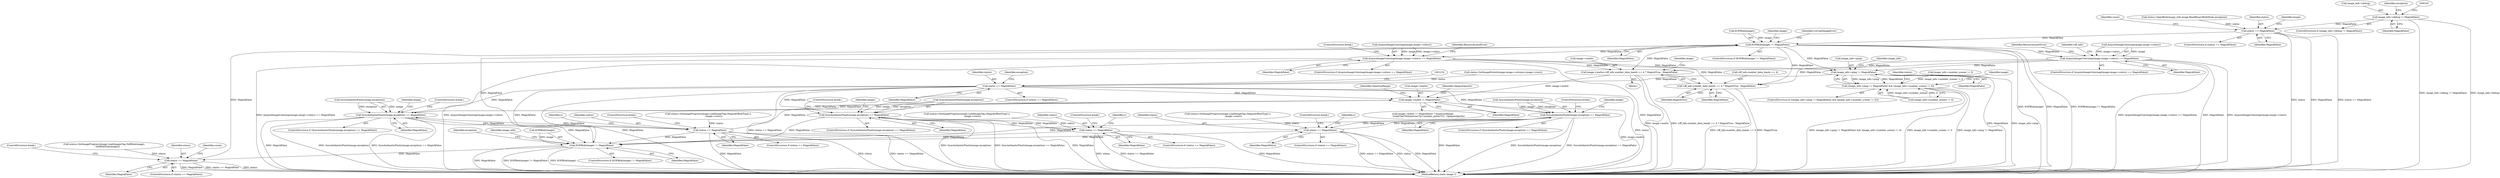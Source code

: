 digraph "0_ImageMagick_ca0c886abd6d3ef335eb74150cd23b89ebd17135@pointer" {
"1000155" [label="(Call,image_info->debug != MagickFalse)"];
"1000193" [label="(Call,status == MagickFalse)"];
"1000493" [label="(Call,EOFBlob(image) != MagickFalse)"];
"1000758" [label="(Call,AcquireImageColormap(image,image->colors) == MagickFalse)"];
"1001128" [label="(Call,image->matte=viff_info.number_data_bands == 4 ? MagickTrue : MagickFalse)"];
"1002155" [label="(Call,image->matte != MagickFalse)"];
"1002175" [label="(Call,SyncAuthenticPixels(image,exception) == MagickFalse)"];
"1002202" [label="(Call,status == MagickFalse)"];
"1002223" [label="(Call,EOFBlob(image) != MagickFalse)"];
"1002310" [label="(Call,status == MagickFalse)"];
"1001132" [label="(Call,viff_info.number_data_bands == 4 ? MagickTrue : MagickFalse)"];
"1001168" [label="(Call,image_info->ping != MagickFalse)"];
"1001167" [label="(Call,(image_info->ping != MagickFalse) && (image_info->number_scenes != 0))"];
"1001204" [label="(Call,status == MagickFalse)"];
"1001881" [label="(Call,SyncAuthenticPixels(image,exception) == MagickFalse)"];
"1001908" [label="(Call,status == MagickFalse)"];
"1001976" [label="(Call,SyncAuthenticPixels(image,exception) == MagickFalse)"];
"1002003" [label="(Call,status == MagickFalse)"];
"1000818" [label="(Call,AcquireImageColormap(image,image->colors) == MagickFalse)"];
"1001886" [label="(ControlStructure,break;)"];
"1002312" [label="(Identifier,MagickFalse)"];
"1001881" [label="(Call,SyncAuthenticPixels(image,exception) == MagickFalse)"];
"1000159" [label="(Identifier,MagickFalse)"];
"1002309" [label="(ControlStructure,if (status == MagickFalse))"];
"1000831" [label="(Identifier,viff_info)"];
"1000496" [label="(Identifier,MagickFalse)"];
"1000156" [label="(Call,image_info->debug)"];
"1001129" [label="(Call,image->matte)"];
"1000819" [label="(Call,AcquireImageColormap(image,image->colors))"];
"1002300" [label="(Call,status=SetImageProgress(image,LoadImagesTag,TellBlob(image),\n          GetBlobSize(image)))"];
"1001975" [label="(ControlStructure,if (SyncAuthenticPixels(image,exception) == MagickFalse))"];
"1000206" [label="(Identifier,count)"];
"1002311" [label="(Identifier,status)"];
"1002004" [label="(Identifier,status)"];
"1000185" [label="(Call,status=OpenBlob(image_info,image,ReadBinaryBlobMode,exception))"];
"1001194" [label="(Identifier,status)"];
"1002003" [label="(Call,status == MagickFalse)"];
"1002222" [label="(ControlStructure,if (EOFBlob(image) != MagickFalse))"];
"1001991" [label="(Call,status=SetImageProgress(image,LoadImageTag,(MagickOffsetType) y,\n                image->rows))"];
"1000193" [label="(Call,status == MagickFalse)"];
"1000764" [label="(Identifier,MagickFalse)"];
"1002226" [label="(Identifier,MagickFalse)"];
"1001172" [label="(Identifier,MagickFalse)"];
"1002310" [label="(Call,status == MagickFalse)"];
"1002005" [label="(Identifier,MagickFalse)"];
"1001206" [label="(Identifier,MagickFalse)"];
"1000502" [label="(Identifier,image)"];
"1001977" [label="(Call,SyncAuthenticPixels(image,exception))"];
"1002174" [label="(ControlStructure,if (SyncAuthenticPixels(image,exception) == MagickFalse))"];
"1000194" [label="(Identifier,status)"];
"1000171" [label="(Identifier,exception)"];
"1002237" [label="(Call,image_info->number_scenes != 0)"];
"1001896" [label="(Call,status=SetImageProgress(image,LoadImageTag,(MagickOffsetType) y,\n                image->rows))"];
"1002155" [label="(Call,image->matte != MagickFalse)"];
"1001204" [label="(Call,status == MagickFalse)"];
"1002161" [label="(Identifier,QuantumRange)"];
"1001128" [label="(Call,image->matte=viff_info.number_data_bands == 4 ? MagickTrue : MagickFalse)"];
"1001138" [label="(Identifier,MagickTrue)"];
"1000192" [label="(ControlStructure,if (status == MagickFalse))"];
"1002229" [label="(Identifier,exception)"];
"1000817" [label="(ControlStructure,if (AcquireImageColormap(image,image->colors) == MagickFalse))"];
"1001890" [label="(Identifier,image)"];
"1002190" [label="(Call,status=SetImageProgress(image,LoadImageTag,(MagickOffsetType) y,\n                image->rows))"];
"1002032" [label="(Identifier,y)"];
"1000215" [label="(Block,)"];
"1000768" [label="(ControlStructure,break;)"];
"1001142" [label="(Identifier,image)"];
"1002156" [label="(Call,image->matte)"];
"1002239" [label="(Identifier,image_info)"];
"1001909" [label="(Identifier,status)"];
"1001193" [label="(Call,status=SetImageExtent(image,image->columns,image->rows))"];
"1000759" [label="(Call,AcquireImageColormap(image,image->colors))"];
"1001139" [label="(Identifier,MagickFalse)"];
"1001173" [label="(Call,image_info->number_scenes != 0)"];
"1001133" [label="(Call,viff_info.number_data_bands == 4)"];
"1001908" [label="(Call,status == MagickFalse)"];
"1002175" [label="(Call,SyncAuthenticPixels(image,exception) == MagickFalse)"];
"1001166" [label="(ControlStructure,if ((image_info->ping != MagickFalse) && (image_info->number_scenes != 0)))"];
"1002204" [label="(Identifier,MagickFalse)"];
"1001981" [label="(ControlStructure,break;)"];
"1001132" [label="(Call,viff_info.number_data_bands == 4 ? MagickTrue : MagickFalse)"];
"1002224" [label="(Call,EOFBlob(image))"];
"1002180" [label="(ControlStructure,break;)"];
"1001205" [label="(Identifier,status)"];
"1000826" [label="(Identifier,ResourceLimitError)"];
"1002203" [label="(Identifier,status)"];
"1002316" [label="(Identifier,count)"];
"1000154" [label="(ControlStructure,if (image_info->debug != MagickFalse))"];
"1002205" [label="(ControlStructure,break;)"];
"1001209" [label="(Identifier,exception)"];
"1002006" [label="(ControlStructure,break;)"];
"1001911" [label="(ControlStructure,break;)"];
"1001882" [label="(Call,SyncAuthenticPixels(image,exception))"];
"1000758" [label="(Call,AcquireImageColormap(image,image->colors) == MagickFalse)"];
"1001181" [label="(Identifier,image)"];
"1002201" [label="(ControlStructure,if (status == MagickFalse))"];
"1002223" [label="(Call,EOFBlob(image) != MagickFalse)"];
"1000493" [label="(Call,EOFBlob(image) != MagickFalse)"];
"1001980" [label="(Identifier,MagickFalse)"];
"1002202" [label="(Call,status == MagickFalse)"];
"1001985" [label="(Identifier,image)"];
"1001168" [label="(Call,image_info->ping != MagickFalse)"];
"1002313" [label="(ControlStructure,break;)"];
"1002176" [label="(Call,SyncAuthenticPixels(image,exception))"];
"1000492" [label="(ControlStructure,if (EOFBlob(image) != MagickFalse))"];
"1000155" [label="(Call,image_info->debug != MagickFalse)"];
"1001169" [label="(Call,image_info->ping)"];
"1002169" [label="(Identifier,OpaqueOpacity)"];
"1001976" [label="(Call,SyncAuthenticPixels(image,exception) == MagickFalse)"];
"1001880" [label="(ControlStructure,if (SyncAuthenticPixels(image,exception) == MagickFalse))"];
"1000198" [label="(Identifier,image)"];
"1002179" [label="(Identifier,MagickFalse)"];
"1001885" [label="(Identifier,MagickFalse)"];
"1001175" [label="(Identifier,image_info)"];
"1000195" [label="(Identifier,MagickFalse)"];
"1000818" [label="(Call,AcquireImageColormap(image,image->colors) == MagickFalse)"];
"1002154" [label="(Call,image->matte != MagickFalse ? QuantumRange-\n                ScaleCharToQuantum(*(p+number_pixels*3)) : OpaqueOpacity)"];
"1002330" [label="(MethodReturn,static Image *)"];
"1002159" [label="(Identifier,MagickFalse)"];
"1001910" [label="(Identifier,MagickFalse)"];
"1000498" [label="(Identifier,CorruptImageError)"];
"1000757" [label="(ControlStructure,if (AcquireImageColormap(image,image->colors) == MagickFalse))"];
"1001700" [label="(Identifier,y)"];
"1001931" [label="(Identifier,y)"];
"1002002" [label="(ControlStructure,if (status == MagickFalse))"];
"1002184" [label="(Identifier,image)"];
"1001167" [label="(Call,(image_info->ping != MagickFalse) && (image_info->number_scenes != 0))"];
"1001907" [label="(ControlStructure,if (status == MagickFalse))"];
"1001203" [label="(ControlStructure,if (status == MagickFalse))"];
"1000824" [label="(Identifier,MagickFalse)"];
"1000494" [label="(Call,EOFBlob(image))"];
"1000766" [label="(Identifier,ResourceLimitError)"];
"1000155" -> "1000154"  [label="AST: "];
"1000155" -> "1000159"  [label="CFG: "];
"1000156" -> "1000155"  [label="AST: "];
"1000159" -> "1000155"  [label="AST: "];
"1000161" -> "1000155"  [label="CFG: "];
"1000171" -> "1000155"  [label="CFG: "];
"1000155" -> "1002330"  [label="DDG: image_info->debug != MagickFalse"];
"1000155" -> "1002330"  [label="DDG: image_info->debug"];
"1000155" -> "1000193"  [label="DDG: MagickFalse"];
"1000193" -> "1000192"  [label="AST: "];
"1000193" -> "1000195"  [label="CFG: "];
"1000194" -> "1000193"  [label="AST: "];
"1000195" -> "1000193"  [label="AST: "];
"1000198" -> "1000193"  [label="CFG: "];
"1000206" -> "1000193"  [label="CFG: "];
"1000193" -> "1002330"  [label="DDG: status"];
"1000193" -> "1002330"  [label="DDG: MagickFalse"];
"1000193" -> "1002330"  [label="DDG: status == MagickFalse"];
"1000185" -> "1000193"  [label="DDG: status"];
"1000193" -> "1000493"  [label="DDG: MagickFalse"];
"1000493" -> "1000492"  [label="AST: "];
"1000493" -> "1000496"  [label="CFG: "];
"1000494" -> "1000493"  [label="AST: "];
"1000496" -> "1000493"  [label="AST: "];
"1000498" -> "1000493"  [label="CFG: "];
"1000502" -> "1000493"  [label="CFG: "];
"1000493" -> "1002330"  [label="DDG: EOFBlob(image)"];
"1000493" -> "1002330"  [label="DDG: MagickFalse"];
"1000493" -> "1002330"  [label="DDG: EOFBlob(image) != MagickFalse"];
"1000494" -> "1000493"  [label="DDG: image"];
"1002223" -> "1000493"  [label="DDG: MagickFalse"];
"1002310" -> "1000493"  [label="DDG: MagickFalse"];
"1000493" -> "1000758"  [label="DDG: MagickFalse"];
"1000493" -> "1000818"  [label="DDG: MagickFalse"];
"1000493" -> "1001128"  [label="DDG: MagickFalse"];
"1000493" -> "1001132"  [label="DDG: MagickFalse"];
"1000493" -> "1001168"  [label="DDG: MagickFalse"];
"1000758" -> "1000757"  [label="AST: "];
"1000758" -> "1000764"  [label="CFG: "];
"1000759" -> "1000758"  [label="AST: "];
"1000764" -> "1000758"  [label="AST: "];
"1000766" -> "1000758"  [label="CFG: "];
"1000768" -> "1000758"  [label="CFG: "];
"1000758" -> "1002330"  [label="DDG: AcquireImageColormap(image,image->colors) == MagickFalse"];
"1000758" -> "1002330"  [label="DDG: AcquireImageColormap(image,image->colors)"];
"1000758" -> "1002330"  [label="DDG: MagickFalse"];
"1000759" -> "1000758"  [label="DDG: image"];
"1000759" -> "1000758"  [label="DDG: image->colors"];
"1000758" -> "1001128"  [label="DDG: MagickFalse"];
"1000758" -> "1001132"  [label="DDG: MagickFalse"];
"1000758" -> "1001168"  [label="DDG: MagickFalse"];
"1001128" -> "1000215"  [label="AST: "];
"1001128" -> "1001132"  [label="CFG: "];
"1001129" -> "1001128"  [label="AST: "];
"1001132" -> "1001128"  [label="AST: "];
"1001142" -> "1001128"  [label="CFG: "];
"1001128" -> "1002330"  [label="DDG: image->matte"];
"1001128" -> "1002330"  [label="DDG: viff_info.number_data_bands == 4 ? MagickTrue : MagickFalse"];
"1000818" -> "1001128"  [label="DDG: MagickFalse"];
"1001128" -> "1002155"  [label="DDG: image->matte"];
"1002155" -> "1002154"  [label="AST: "];
"1002155" -> "1002159"  [label="CFG: "];
"1002156" -> "1002155"  [label="AST: "];
"1002159" -> "1002155"  [label="AST: "];
"1002161" -> "1002155"  [label="CFG: "];
"1002169" -> "1002155"  [label="CFG: "];
"1002155" -> "1002330"  [label="DDG: image->matte"];
"1002175" -> "1002155"  [label="DDG: MagickFalse"];
"1002202" -> "1002155"  [label="DDG: MagickFalse"];
"1001204" -> "1002155"  [label="DDG: MagickFalse"];
"1002155" -> "1002175"  [label="DDG: MagickFalse"];
"1002175" -> "1002174"  [label="AST: "];
"1002175" -> "1002179"  [label="CFG: "];
"1002176" -> "1002175"  [label="AST: "];
"1002179" -> "1002175"  [label="AST: "];
"1002180" -> "1002175"  [label="CFG: "];
"1002184" -> "1002175"  [label="CFG: "];
"1002175" -> "1002330"  [label="DDG: SyncAuthenticPixels(image,exception) == MagickFalse"];
"1002175" -> "1002330"  [label="DDG: MagickFalse"];
"1002175" -> "1002330"  [label="DDG: SyncAuthenticPixels(image,exception)"];
"1002176" -> "1002175"  [label="DDG: image"];
"1002176" -> "1002175"  [label="DDG: exception"];
"1002202" -> "1002175"  [label="DDG: MagickFalse"];
"1001204" -> "1002175"  [label="DDG: MagickFalse"];
"1002175" -> "1002202"  [label="DDG: MagickFalse"];
"1002175" -> "1002223"  [label="DDG: MagickFalse"];
"1002202" -> "1002201"  [label="AST: "];
"1002202" -> "1002204"  [label="CFG: "];
"1002203" -> "1002202"  [label="AST: "];
"1002204" -> "1002202"  [label="AST: "];
"1002205" -> "1002202"  [label="CFG: "];
"1002032" -> "1002202"  [label="CFG: "];
"1002202" -> "1002330"  [label="DDG: MagickFalse"];
"1002202" -> "1002330"  [label="DDG: status"];
"1002202" -> "1002330"  [label="DDG: status == MagickFalse"];
"1002190" -> "1002202"  [label="DDG: status"];
"1002202" -> "1002223"  [label="DDG: MagickFalse"];
"1002223" -> "1002222"  [label="AST: "];
"1002223" -> "1002226"  [label="CFG: "];
"1002224" -> "1002223"  [label="AST: "];
"1002226" -> "1002223"  [label="AST: "];
"1002229" -> "1002223"  [label="CFG: "];
"1002239" -> "1002223"  [label="CFG: "];
"1002223" -> "1002330"  [label="DDG: EOFBlob(image)"];
"1002223" -> "1002330"  [label="DDG: MagickFalse"];
"1002223" -> "1002330"  [label="DDG: EOFBlob(image) != MagickFalse"];
"1002224" -> "1002223"  [label="DDG: image"];
"1001976" -> "1002223"  [label="DDG: MagickFalse"];
"1001204" -> "1002223"  [label="DDG: MagickFalse"];
"1001881" -> "1002223"  [label="DDG: MagickFalse"];
"1002003" -> "1002223"  [label="DDG: MagickFalse"];
"1001908" -> "1002223"  [label="DDG: MagickFalse"];
"1002223" -> "1002310"  [label="DDG: MagickFalse"];
"1002310" -> "1002309"  [label="AST: "];
"1002310" -> "1002312"  [label="CFG: "];
"1002311" -> "1002310"  [label="AST: "];
"1002312" -> "1002310"  [label="AST: "];
"1002316" -> "1002310"  [label="CFG: "];
"1002313" -> "1002310"  [label="CFG: "];
"1002310" -> "1002330"  [label="DDG: status"];
"1002310" -> "1002330"  [label="DDG: MagickFalse"];
"1002310" -> "1002330"  [label="DDG: status == MagickFalse"];
"1002300" -> "1002310"  [label="DDG: status"];
"1001132" -> "1001138"  [label="CFG: "];
"1001132" -> "1001139"  [label="CFG: "];
"1001133" -> "1001132"  [label="AST: "];
"1001138" -> "1001132"  [label="AST: "];
"1001139" -> "1001132"  [label="AST: "];
"1001132" -> "1002330"  [label="DDG: MagickTrue"];
"1001132" -> "1002330"  [label="DDG: viff_info.number_data_bands == 4"];
"1000818" -> "1001132"  [label="DDG: MagickFalse"];
"1001168" -> "1001167"  [label="AST: "];
"1001168" -> "1001172"  [label="CFG: "];
"1001169" -> "1001168"  [label="AST: "];
"1001172" -> "1001168"  [label="AST: "];
"1001175" -> "1001168"  [label="CFG: "];
"1001167" -> "1001168"  [label="CFG: "];
"1001168" -> "1002330"  [label="DDG: MagickFalse"];
"1001168" -> "1002330"  [label="DDG: image_info->ping"];
"1001168" -> "1001167"  [label="DDG: image_info->ping"];
"1001168" -> "1001167"  [label="DDG: MagickFalse"];
"1000818" -> "1001168"  [label="DDG: MagickFalse"];
"1001168" -> "1001204"  [label="DDG: MagickFalse"];
"1001167" -> "1001166"  [label="AST: "];
"1001167" -> "1001173"  [label="CFG: "];
"1001173" -> "1001167"  [label="AST: "];
"1001181" -> "1001167"  [label="CFG: "];
"1001194" -> "1001167"  [label="CFG: "];
"1001167" -> "1002330"  [label="DDG: (image_info->ping != MagickFalse) && (image_info->number_scenes != 0)"];
"1001167" -> "1002330"  [label="DDG: image_info->number_scenes != 0"];
"1001167" -> "1002330"  [label="DDG: image_info->ping != MagickFalse"];
"1002237" -> "1001167"  [label="DDG: image_info->number_scenes != 0"];
"1001173" -> "1001167"  [label="DDG: image_info->number_scenes"];
"1001173" -> "1001167"  [label="DDG: 0"];
"1001204" -> "1001203"  [label="AST: "];
"1001204" -> "1001206"  [label="CFG: "];
"1001205" -> "1001204"  [label="AST: "];
"1001206" -> "1001204"  [label="AST: "];
"1001209" -> "1001204"  [label="CFG: "];
"1001219" -> "1001204"  [label="CFG: "];
"1001204" -> "1002330"  [label="DDG: status"];
"1001204" -> "1002330"  [label="DDG: MagickFalse"];
"1001204" -> "1002330"  [label="DDG: status == MagickFalse"];
"1001193" -> "1001204"  [label="DDG: status"];
"1001204" -> "1001881"  [label="DDG: MagickFalse"];
"1001204" -> "1001976"  [label="DDG: MagickFalse"];
"1001881" -> "1001880"  [label="AST: "];
"1001881" -> "1001885"  [label="CFG: "];
"1001882" -> "1001881"  [label="AST: "];
"1001885" -> "1001881"  [label="AST: "];
"1001886" -> "1001881"  [label="CFG: "];
"1001890" -> "1001881"  [label="CFG: "];
"1001881" -> "1002330"  [label="DDG: SyncAuthenticPixels(image,exception)"];
"1001881" -> "1002330"  [label="DDG: SyncAuthenticPixels(image,exception) == MagickFalse"];
"1001881" -> "1002330"  [label="DDG: MagickFalse"];
"1001882" -> "1001881"  [label="DDG: image"];
"1001882" -> "1001881"  [label="DDG: exception"];
"1001908" -> "1001881"  [label="DDG: MagickFalse"];
"1001881" -> "1001908"  [label="DDG: MagickFalse"];
"1001908" -> "1001907"  [label="AST: "];
"1001908" -> "1001910"  [label="CFG: "];
"1001909" -> "1001908"  [label="AST: "];
"1001910" -> "1001908"  [label="AST: "];
"1001911" -> "1001908"  [label="CFG: "];
"1001700" -> "1001908"  [label="CFG: "];
"1001908" -> "1002330"  [label="DDG: status"];
"1001908" -> "1002330"  [label="DDG: status == MagickFalse"];
"1001908" -> "1002330"  [label="DDG: MagickFalse"];
"1001896" -> "1001908"  [label="DDG: status"];
"1001976" -> "1001975"  [label="AST: "];
"1001976" -> "1001980"  [label="CFG: "];
"1001977" -> "1001976"  [label="AST: "];
"1001980" -> "1001976"  [label="AST: "];
"1001981" -> "1001976"  [label="CFG: "];
"1001985" -> "1001976"  [label="CFG: "];
"1001976" -> "1002330"  [label="DDG: MagickFalse"];
"1001976" -> "1002330"  [label="DDG: SyncAuthenticPixels(image,exception)"];
"1001976" -> "1002330"  [label="DDG: SyncAuthenticPixels(image,exception) == MagickFalse"];
"1001977" -> "1001976"  [label="DDG: image"];
"1001977" -> "1001976"  [label="DDG: exception"];
"1002003" -> "1001976"  [label="DDG: MagickFalse"];
"1001976" -> "1002003"  [label="DDG: MagickFalse"];
"1002003" -> "1002002"  [label="AST: "];
"1002003" -> "1002005"  [label="CFG: "];
"1002004" -> "1002003"  [label="AST: "];
"1002005" -> "1002003"  [label="AST: "];
"1002006" -> "1002003"  [label="CFG: "];
"1001931" -> "1002003"  [label="CFG: "];
"1002003" -> "1002330"  [label="DDG: status"];
"1002003" -> "1002330"  [label="DDG: MagickFalse"];
"1002003" -> "1002330"  [label="DDG: status == MagickFalse"];
"1001991" -> "1002003"  [label="DDG: status"];
"1000818" -> "1000817"  [label="AST: "];
"1000818" -> "1000824"  [label="CFG: "];
"1000819" -> "1000818"  [label="AST: "];
"1000824" -> "1000818"  [label="AST: "];
"1000826" -> "1000818"  [label="CFG: "];
"1000831" -> "1000818"  [label="CFG: "];
"1000818" -> "1002330"  [label="DDG: AcquireImageColormap(image,image->colors) == MagickFalse"];
"1000818" -> "1002330"  [label="DDG: MagickFalse"];
"1000818" -> "1002330"  [label="DDG: AcquireImageColormap(image,image->colors)"];
"1000819" -> "1000818"  [label="DDG: image"];
"1000819" -> "1000818"  [label="DDG: image->colors"];
}
